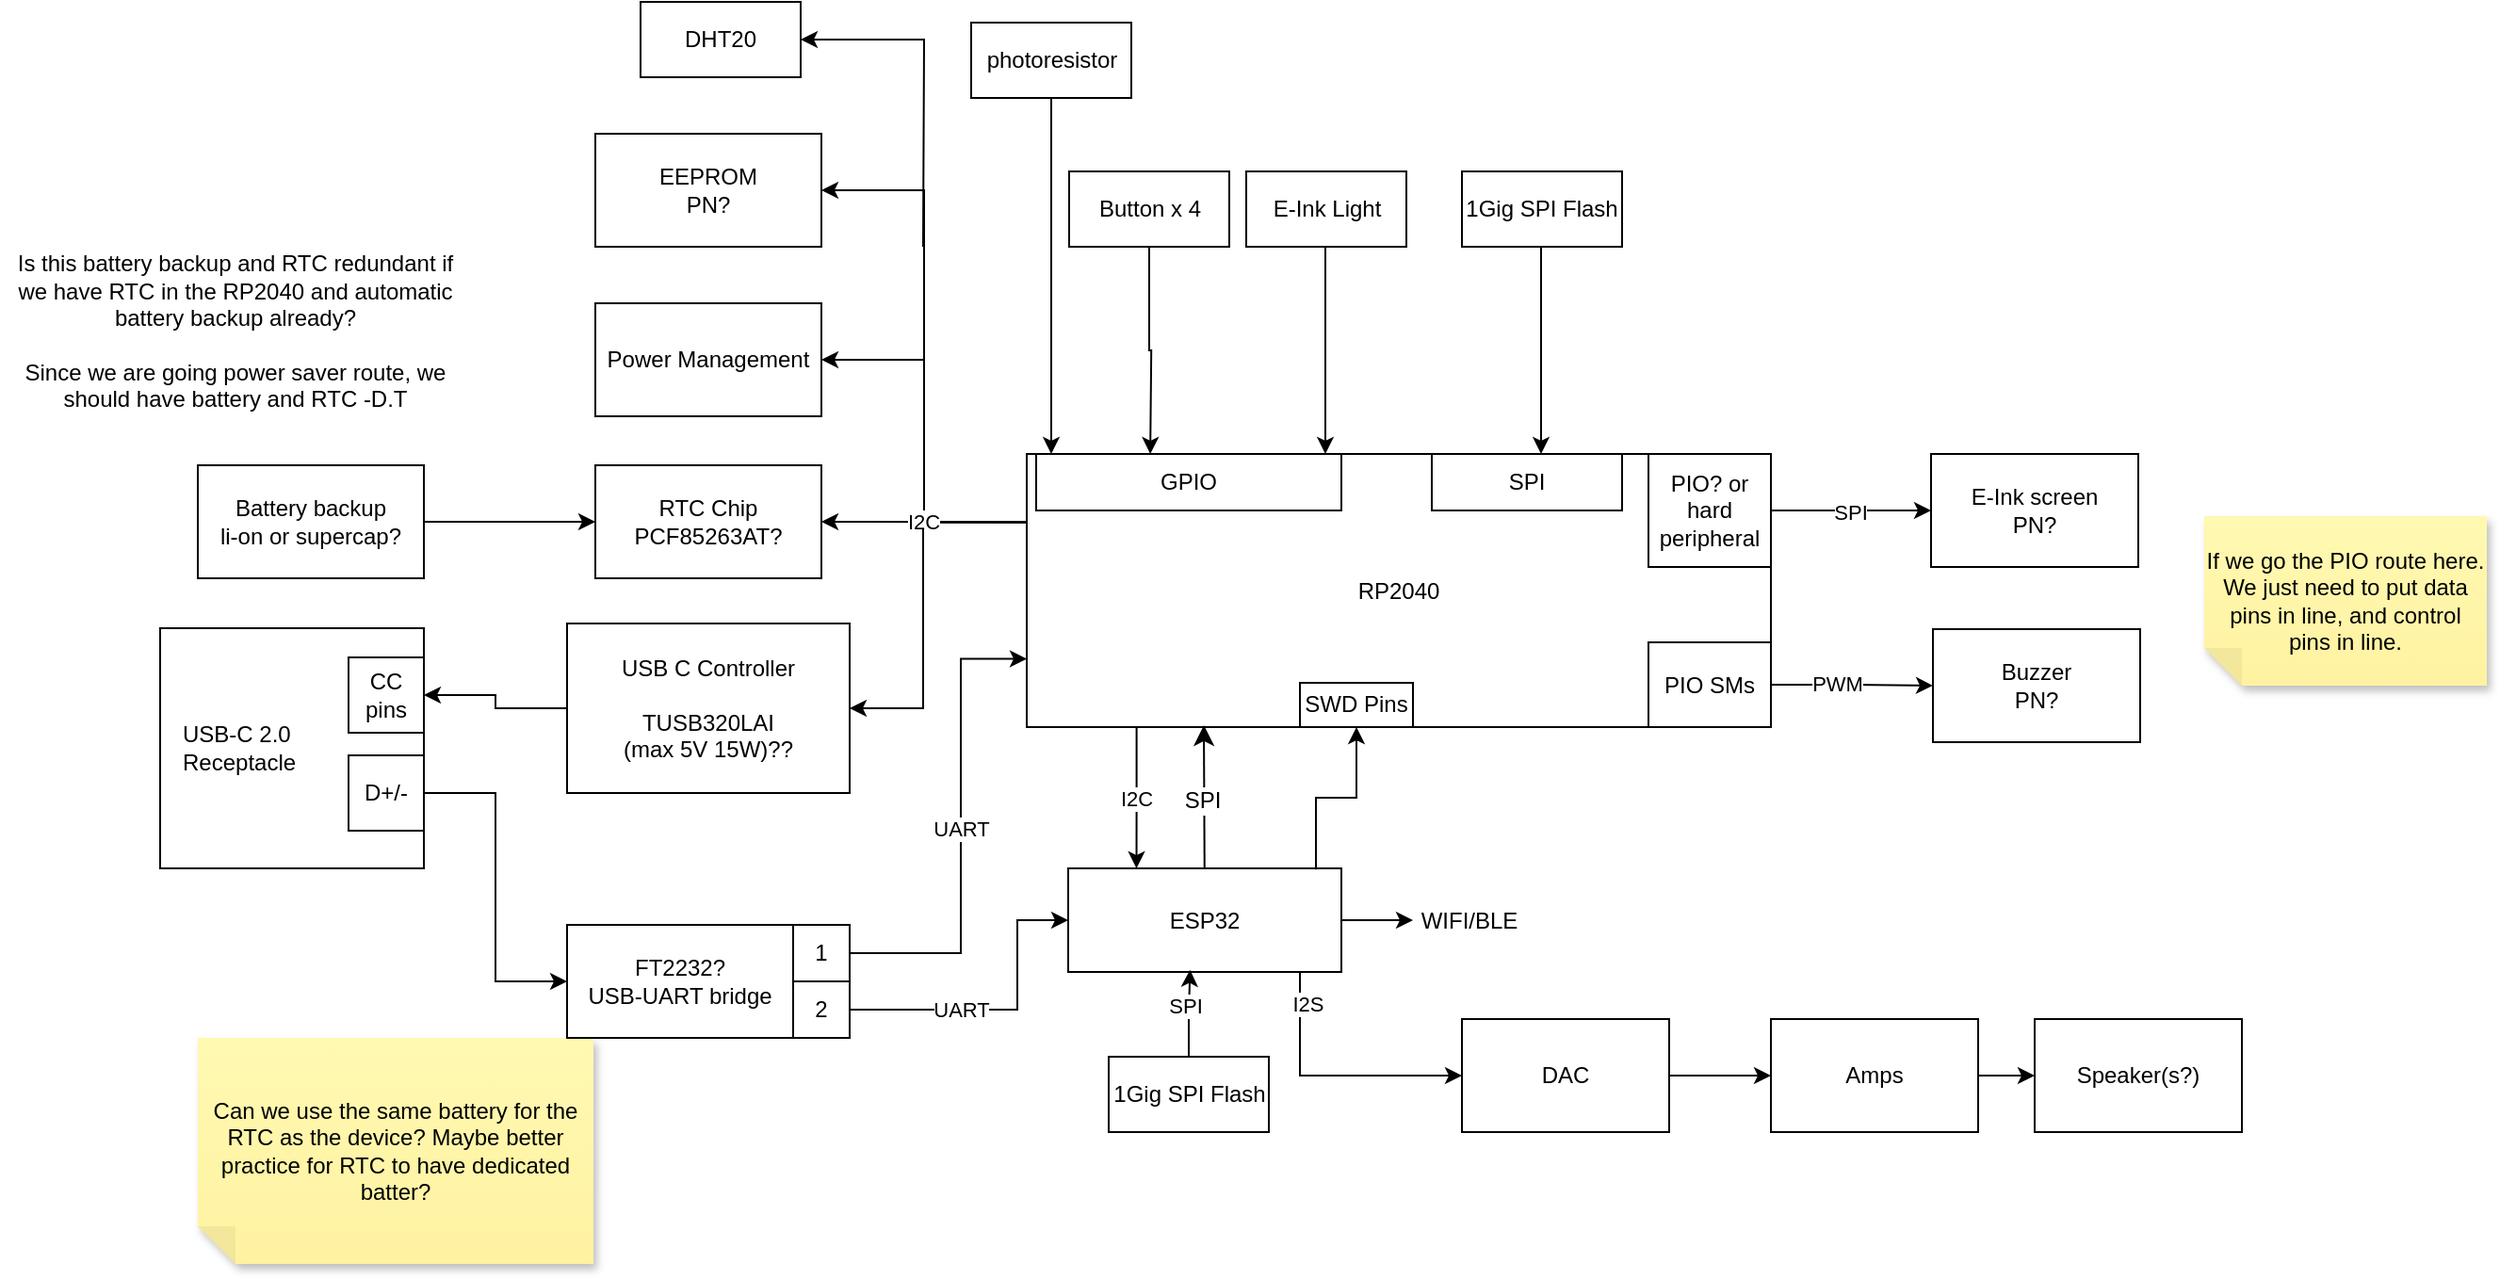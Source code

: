 <mxfile version="24.2.0" type="device" pages="2">
  <diagram id="R2lEEEUBdFMjLlhIrx00" name="Data Path">
    <mxGraphModel dx="1400" dy="881" grid="1" gridSize="10" guides="1" tooltips="1" connect="1" arrows="1" fold="1" page="1" pageScale="1" pageWidth="1700" pageHeight="1100" math="0" shadow="0" extFonts="Permanent Marker^https://fonts.googleapis.com/css?family=Permanent+Marker">
      <root>
        <mxCell id="0" />
        <mxCell id="1" parent="0" />
        <mxCell id="wMOnWl37XSj11jP713QI-11" value="&amp;nbsp; &amp;nbsp;USB-C 2.0 &lt;br&gt;&amp;nbsp; &amp;nbsp;Receptacle" style="rounded=0;whiteSpace=wrap;html=1;align=left;" parent="1" vertex="1">
          <mxGeometry x="435" y="592.5" width="140" height="127.5" as="geometry" />
        </mxCell>
        <mxCell id="wMOnWl37XSj11jP713QI-14" style="edgeStyle=orthogonalEdgeStyle;rounded=0;orthogonalLoop=1;jettySize=auto;html=1;entryX=0;entryY=0.5;entryDx=0;entryDy=0;" parent="1" source="wMOnWl37XSj11jP713QI-13" target="wMOnWl37XSj11jP713QI-9" edge="1">
          <mxGeometry relative="1" as="geometry" />
        </mxCell>
        <mxCell id="wMOnWl37XSj11jP713QI-13" value="D+/-" style="whiteSpace=wrap;html=1;aspect=fixed;" parent="1" vertex="1">
          <mxGeometry x="535" y="660" width="40" height="40" as="geometry" />
        </mxCell>
        <mxCell id="465dUBvNF7ZcCZ9cSyCv-4" style="edgeStyle=orthogonalEdgeStyle;rounded=0;orthogonalLoop=1;jettySize=auto;html=1;entryX=1;entryY=0.5;entryDx=0;entryDy=0;exitX=0;exitY=0.25;exitDx=0;exitDy=0;" parent="1" source="wMOnWl37XSj11jP713QI-15" target="KRrXA6NS5M0XdtmwibU5-9" edge="1">
          <mxGeometry relative="1" as="geometry" />
        </mxCell>
        <mxCell id="tx2Wy5a_AxNPYO6ndvp1-3" style="edgeStyle=orthogonalEdgeStyle;rounded=0;orthogonalLoop=1;jettySize=auto;html=1;entryX=1;entryY=0.5;entryDx=0;entryDy=0;exitX=0;exitY=0.25;exitDx=0;exitDy=0;" parent="1" source="wMOnWl37XSj11jP713QI-15" target="tx2Wy5a_AxNPYO6ndvp1-1" edge="1">
          <mxGeometry relative="1" as="geometry" />
        </mxCell>
        <mxCell id="wMOnWl37XSj11jP713QI-15" value="&lt;div style=&quot;text-align: justify;&quot;&gt;&lt;span style=&quot;background-color: initial;&quot;&gt;RP2040&lt;/span&gt;&lt;/div&gt;" style="rounded=0;whiteSpace=wrap;html=1;" parent="1" vertex="1">
          <mxGeometry x="895" y="500" width="395" height="145" as="geometry" />
        </mxCell>
        <mxCell id="465dUBvNF7ZcCZ9cSyCv-5" value="I2C" style="edgeStyle=orthogonalEdgeStyle;rounded=0;orthogonalLoop=1;jettySize=auto;html=1;exitX=0.25;exitY=0;exitDx=0;exitDy=0;startArrow=classic;startFill=1;endArrow=none;endFill=0;" parent="1" source="wMOnWl37XSj11jP713QI-16" target="wMOnWl37XSj11jP713QI-15" edge="1">
          <mxGeometry relative="1" as="geometry">
            <mxPoint x="953" y="650" as="targetPoint" />
            <Array as="points">
              <mxPoint x="953" y="683" />
              <mxPoint x="953" y="683" />
            </Array>
          </mxGeometry>
        </mxCell>
        <mxCell id="465dUBvNF7ZcCZ9cSyCv-6" style="edgeStyle=orthogonalEdgeStyle;rounded=0;orthogonalLoop=1;jettySize=auto;html=1;entryX=0;entryY=0.5;entryDx=0;entryDy=0;" parent="1" source="wMOnWl37XSj11jP713QI-16" target="wMOnWl37XSj11jP713QI-45" edge="1">
          <mxGeometry relative="1" as="geometry" />
        </mxCell>
        <mxCell id="Mgk4ZfDn3fHnxXhY1xWa-14" style="edgeStyle=orthogonalEdgeStyle;rounded=0;orthogonalLoop=1;jettySize=auto;html=1;entryX=0;entryY=0.5;entryDx=0;entryDy=0;" parent="1" source="wMOnWl37XSj11jP713QI-16" target="Mgk4ZfDn3fHnxXhY1xWa-11" edge="1">
          <mxGeometry relative="1" as="geometry">
            <Array as="points">
              <mxPoint x="1040" y="830" />
            </Array>
          </mxGeometry>
        </mxCell>
        <mxCell id="Mgk4ZfDn3fHnxXhY1xWa-17" value="I2S" style="edgeLabel;html=1;align=center;verticalAlign=middle;resizable=0;points=[];" parent="Mgk4ZfDn3fHnxXhY1xWa-14" vertex="1" connectable="0">
          <mxGeometry x="-0.759" y="4" relative="1" as="geometry">
            <mxPoint as="offset" />
          </mxGeometry>
        </mxCell>
        <mxCell id="hy8TyZTofIc9Oe6xVwa7-2" style="edgeStyle=none;curved=1;rounded=0;orthogonalLoop=1;jettySize=auto;html=1;entryX=0.238;entryY=0.993;entryDx=0;entryDy=0;fontSize=12;startSize=8;endSize=8;entryPerimeter=0;" parent="1" source="wMOnWl37XSj11jP713QI-16" target="wMOnWl37XSj11jP713QI-15" edge="1">
          <mxGeometry relative="1" as="geometry" />
        </mxCell>
        <mxCell id="hy8TyZTofIc9Oe6xVwa7-3" value="SPI" style="edgeLabel;html=1;align=center;verticalAlign=middle;resizable=0;points=[];fontSize=12;" parent="hy8TyZTofIc9Oe6xVwa7-2" vertex="1" connectable="0">
          <mxGeometry x="-0.104" y="1" relative="1" as="geometry">
            <mxPoint y="-2" as="offset" />
          </mxGeometry>
        </mxCell>
        <mxCell id="wMOnWl37XSj11jP713QI-16" value="&lt;div style=&quot;&quot;&gt;&lt;span style=&quot;background-color: initial;&quot;&gt;ESP32&lt;/span&gt;&lt;/div&gt;" style="rounded=0;whiteSpace=wrap;html=1;align=center;" parent="1" vertex="1">
          <mxGeometry x="917" y="720" width="145" height="55" as="geometry" />
        </mxCell>
        <mxCell id="wMOnWl37XSj11jP713QI-19" value="UART" style="edgeStyle=orthogonalEdgeStyle;rounded=0;orthogonalLoop=1;jettySize=auto;html=1;entryX=0;entryY=0.75;entryDx=0;entryDy=0;" parent="1" source="wMOnWl37XSj11jP713QI-17" target="wMOnWl37XSj11jP713QI-15" edge="1">
          <mxGeometry relative="1" as="geometry">
            <Array as="points">
              <mxPoint x="860" y="765" />
              <mxPoint x="860" y="609" />
            </Array>
          </mxGeometry>
        </mxCell>
        <mxCell id="wMOnWl37XSj11jP713QI-20" value="UART" style="edgeStyle=orthogonalEdgeStyle;rounded=0;orthogonalLoop=1;jettySize=auto;html=1;entryX=0;entryY=0.5;entryDx=0;entryDy=0;" parent="1" source="wMOnWl37XSj11jP713QI-18" target="wMOnWl37XSj11jP713QI-16" edge="1">
          <mxGeometry x="-0.278" relative="1" as="geometry">
            <mxPoint x="745" y="716.014" as="sourcePoint" />
            <mxPoint x="895" y="715" as="targetPoint" />
            <Array as="points">
              <mxPoint x="890" y="795" />
              <mxPoint x="890" y="748" />
            </Array>
            <mxPoint as="offset" />
          </mxGeometry>
        </mxCell>
        <mxCell id="wMOnWl37XSj11jP713QI-23" value="RTC Chip&lt;br&gt;PCF85263AT?" style="rounded=0;whiteSpace=wrap;html=1;" parent="1" vertex="1">
          <mxGeometry x="666" y="506" width="120" height="60" as="geometry" />
        </mxCell>
        <mxCell id="wMOnWl37XSj11jP713QI-25" style="edgeStyle=orthogonalEdgeStyle;rounded=0;orthogonalLoop=1;jettySize=auto;html=1;" parent="1" source="wMOnWl37XSj11jP713QI-24" target="wMOnWl37XSj11jP713QI-23" edge="1">
          <mxGeometry relative="1" as="geometry" />
        </mxCell>
        <mxCell id="wMOnWl37XSj11jP713QI-24" value="Battery backup&lt;br&gt;li-on or supercap?" style="rounded=0;whiteSpace=wrap;html=1;" parent="1" vertex="1">
          <mxGeometry x="455" y="506" width="120" height="60" as="geometry" />
        </mxCell>
        <mxCell id="wMOnWl37XSj11jP713QI-29" value="I2C" style="edgeStyle=orthogonalEdgeStyle;rounded=0;orthogonalLoop=1;jettySize=auto;html=1;entryX=0;entryY=0.25;entryDx=0;entryDy=0;startArrow=classic;startFill=1;endArrow=none;endFill=0;" parent="1" source="wMOnWl37XSj11jP713QI-23" target="wMOnWl37XSj11jP713QI-15" edge="1">
          <mxGeometry relative="1" as="geometry">
            <Array as="points">
              <mxPoint x="810" y="536" />
              <mxPoint x="810" y="536" />
            </Array>
          </mxGeometry>
        </mxCell>
        <mxCell id="wMOnWl37XSj11jP713QI-41" value="E-Ink screen&lt;br&gt;PN?" style="rounded=0;whiteSpace=wrap;html=1;" parent="1" vertex="1">
          <mxGeometry x="1375" y="500" width="110" height="60" as="geometry" />
        </mxCell>
        <mxCell id="wMOnWl37XSj11jP713QI-45" value="WIFI/BLE" style="text;html=1;align=center;verticalAlign=middle;whiteSpace=wrap;rounded=0;" parent="1" vertex="1">
          <mxGeometry x="1100" y="732.5" width="60" height="30" as="geometry" />
        </mxCell>
        <mxCell id="KRrXA6NS5M0XdtmwibU5-3" style="edgeStyle=orthogonalEdgeStyle;rounded=0;orthogonalLoop=1;jettySize=auto;html=1;entryX=0;entryY=0.5;entryDx=0;entryDy=0;" parent="1" source="wMOnWl37XSj11jP713QI-48" target="KRrXA6NS5M0XdtmwibU5-2" edge="1">
          <mxGeometry relative="1" as="geometry" />
        </mxCell>
        <mxCell id="KRrXA6NS5M0XdtmwibU5-7" value="PWM" style="edgeLabel;html=1;align=center;verticalAlign=middle;resizable=0;points=[];" parent="KRrXA6NS5M0XdtmwibU5-3" vertex="1" connectable="0">
          <mxGeometry x="0.061" y="-1" relative="1" as="geometry">
            <mxPoint x="-11" y="-2" as="offset" />
          </mxGeometry>
        </mxCell>
        <mxCell id="wMOnWl37XSj11jP713QI-48" value="PIO SMs" style="rounded=0;whiteSpace=wrap;html=1;" parent="1" vertex="1">
          <mxGeometry x="1225" y="600" width="65" height="45" as="geometry" />
        </mxCell>
        <mxCell id="z3xZdLynoYUoiguRZ6o--5" style="edgeStyle=orthogonalEdgeStyle;rounded=0;orthogonalLoop=1;jettySize=auto;html=1;" parent="1" source="wMOnWl37XSj11jP713QI-49" target="wMOnWl37XSj11jP713QI-41" edge="1">
          <mxGeometry relative="1" as="geometry" />
        </mxCell>
        <mxCell id="z3xZdLynoYUoiguRZ6o--6" value="SPI" style="edgeLabel;html=1;align=center;verticalAlign=middle;resizable=0;points=[];" parent="z3xZdLynoYUoiguRZ6o--5" vertex="1" connectable="0">
          <mxGeometry x="-0.023" y="-1" relative="1" as="geometry">
            <mxPoint as="offset" />
          </mxGeometry>
        </mxCell>
        <mxCell id="wMOnWl37XSj11jP713QI-49" value="PIO? or hard peripheral" style="rounded=0;whiteSpace=wrap;html=1;" parent="1" vertex="1">
          <mxGeometry x="1225" y="500" width="65" height="60" as="geometry" />
        </mxCell>
        <mxCell id="KRrXA6NS5M0XdtmwibU5-2" value="Buzzer&lt;br&gt;PN?" style="rounded=0;whiteSpace=wrap;html=1;" parent="1" vertex="1">
          <mxGeometry x="1376" y="593" width="110" height="60" as="geometry" />
        </mxCell>
        <mxCell id="KRrXA6NS5M0XdtmwibU5-9" value="&lt;span style=&quot;font-weight: normal;&quot;&gt;EEPROM&lt;br&gt;PN?&lt;/span&gt;" style="rounded=0;whiteSpace=wrap;html=1;fontStyle=1" parent="1" vertex="1">
          <mxGeometry x="666" y="330" width="120" height="60" as="geometry" />
        </mxCell>
        <mxCell id="KRrXA6NS5M0XdtmwibU5-12" style="edgeStyle=orthogonalEdgeStyle;rounded=0;orthogonalLoop=1;jettySize=auto;html=1;entryX=0.231;entryY=0;entryDx=0;entryDy=0;entryPerimeter=0;" parent="1" source="KRrXA6NS5M0XdtmwibU5-11" edge="1">
          <mxGeometry relative="1" as="geometry">
            <mxPoint x="960.56" y="500" as="targetPoint" />
          </mxGeometry>
        </mxCell>
        <mxCell id="KRrXA6NS5M0XdtmwibU5-11" value="Button x 4" style="rounded=0;whiteSpace=wrap;html=1;" parent="1" vertex="1">
          <mxGeometry x="917.5" y="350" width="85" height="40" as="geometry" />
        </mxCell>
        <mxCell id="bKKHbc3bsOOG26eRoQBU-4" value="Is this battery backup and RTC redundant if we have RTC in the RP2040 and automatic battery backup already?&lt;br&gt;&lt;br&gt;Since we are going power saver route, we should have battery and RTC -D.T" style="text;html=1;align=center;verticalAlign=middle;whiteSpace=wrap;rounded=0;" parent="1" vertex="1">
          <mxGeometry x="350" y="380" width="250" height="110" as="geometry" />
        </mxCell>
        <mxCell id="465dUBvNF7ZcCZ9cSyCv-1" value="SWD Pins" style="rounded=0;whiteSpace=wrap;html=1;" parent="1" vertex="1">
          <mxGeometry x="1040" y="621.5" width="60" height="23.5" as="geometry" />
        </mxCell>
        <mxCell id="465dUBvNF7ZcCZ9cSyCv-2" style="edgeStyle=orthogonalEdgeStyle;rounded=0;orthogonalLoop=1;jettySize=auto;html=1;exitX=0.907;exitY=0.012;exitDx=0;exitDy=0;entryX=0.5;entryY=1;entryDx=0;entryDy=0;exitPerimeter=0;" parent="1" source="wMOnWl37XSj11jP713QI-16" target="465dUBvNF7ZcCZ9cSyCv-1" edge="1">
          <mxGeometry relative="1" as="geometry">
            <mxPoint x="1013" y="643" as="targetPoint" />
          </mxGeometry>
        </mxCell>
        <mxCell id="tx2Wy5a_AxNPYO6ndvp1-1" value="&lt;span style=&quot;font-weight: 400;&quot;&gt;Power Management&lt;/span&gt;" style="rounded=0;whiteSpace=wrap;html=1;fontStyle=1" parent="1" vertex="1">
          <mxGeometry x="666" y="420" width="120" height="60" as="geometry" />
        </mxCell>
        <mxCell id="z3xZdLynoYUoiguRZ6o--1" value="GPIO" style="rounded=0;whiteSpace=wrap;html=1;" parent="1" vertex="1">
          <mxGeometry x="900" y="500" width="162" height="30" as="geometry" />
        </mxCell>
        <mxCell id="z3xZdLynoYUoiguRZ6o--2" style="edgeStyle=orthogonalEdgeStyle;rounded=0;orthogonalLoop=1;jettySize=auto;html=1;entryX=0.231;entryY=0;entryDx=0;entryDy=0;entryPerimeter=0;" parent="1" source="z3xZdLynoYUoiguRZ6o--3" edge="1">
          <mxGeometry relative="1" as="geometry">
            <mxPoint x="1053.5" y="500" as="targetPoint" />
          </mxGeometry>
        </mxCell>
        <mxCell id="z3xZdLynoYUoiguRZ6o--3" value="E-Ink Light" style="rounded=0;whiteSpace=wrap;html=1;" parent="1" vertex="1">
          <mxGeometry x="1011.5" y="350" width="85" height="40" as="geometry" />
        </mxCell>
        <mxCell id="z3xZdLynoYUoiguRZ6o--11" value="If we go the PIO route here. We just need to put data pins in line, and control pins in line." style="shape=note;whiteSpace=wrap;html=1;backgroundOutline=1;fontColor=#000000;darkOpacity=0.05;fillColor=#FFF9B2;strokeColor=none;fillStyle=solid;direction=west;gradientDirection=north;gradientColor=#FFF2A1;shadow=1;size=20;pointerEvents=1;" parent="1" vertex="1">
          <mxGeometry x="1520" y="533" width="150" height="90" as="geometry" />
        </mxCell>
        <mxCell id="iLwx1BD44I-eFol4IrJl-1" value="Can we use the same battery for the RTC as the device? Maybe better practice for RTC to have dedicated batter?" style="shape=note;whiteSpace=wrap;html=1;backgroundOutline=1;fontColor=#000000;darkOpacity=0.05;fillColor=#FFF9B2;strokeColor=none;fillStyle=solid;direction=west;gradientDirection=north;gradientColor=#FFF2A1;shadow=1;size=20;pointerEvents=1;" parent="1" vertex="1">
          <mxGeometry x="455" y="810" width="210" height="120" as="geometry" />
        </mxCell>
        <mxCell id="oS5-IrqaI-rB1DFyzgWJ-1" value="CC pins" style="whiteSpace=wrap;html=1;aspect=fixed;" parent="1" vertex="1">
          <mxGeometry x="535" y="608" width="40" height="40" as="geometry" />
        </mxCell>
        <mxCell id="l4RX27jLCcqha-cLyxC2-5" style="edgeStyle=orthogonalEdgeStyle;rounded=0;orthogonalLoop=1;jettySize=auto;html=1;entryX=1;entryY=0.5;entryDx=0;entryDy=0;" parent="1" source="l4RX27jLCcqha-cLyxC2-1" target="oS5-IrqaI-rB1DFyzgWJ-1" edge="1">
          <mxGeometry relative="1" as="geometry" />
        </mxCell>
        <mxCell id="l4RX27jLCcqha-cLyxC2-1" value="USB C Controller&lt;br&gt;&lt;br&gt;TUSB320LAI &lt;br&gt;(max 5V 15W)??" style="rounded=0;whiteSpace=wrap;html=1;" parent="1" vertex="1">
          <mxGeometry x="651" y="590" width="150" height="90" as="geometry" />
        </mxCell>
        <mxCell id="l4RX27jLCcqha-cLyxC2-2" value="" style="group" parent="1" vertex="1" connectable="0">
          <mxGeometry x="651" y="750" width="150" height="60" as="geometry" />
        </mxCell>
        <mxCell id="wMOnWl37XSj11jP713QI-9" value="FT2232?&lt;br&gt;USB-UART bridge" style="rounded=0;whiteSpace=wrap;html=1;" parent="l4RX27jLCcqha-cLyxC2-2" vertex="1">
          <mxGeometry width="120" height="60" as="geometry" />
        </mxCell>
        <mxCell id="wMOnWl37XSj11jP713QI-17" value="1" style="whiteSpace=wrap;html=1;aspect=fixed;" parent="l4RX27jLCcqha-cLyxC2-2" vertex="1">
          <mxGeometry x="120" width="30" height="30" as="geometry" />
        </mxCell>
        <mxCell id="wMOnWl37XSj11jP713QI-18" value="2" style="whiteSpace=wrap;html=1;aspect=fixed;" parent="l4RX27jLCcqha-cLyxC2-2" vertex="1">
          <mxGeometry x="120" y="30" width="30" height="30" as="geometry" />
        </mxCell>
        <mxCell id="l4RX27jLCcqha-cLyxC2-4" value="" style="endArrow=classic;html=1;rounded=0;entryX=1;entryY=0.5;entryDx=0;entryDy=0;" parent="1" target="l4RX27jLCcqha-cLyxC2-1" edge="1">
          <mxGeometry width="50" height="50" relative="1" as="geometry">
            <mxPoint x="840" y="540" as="sourcePoint" />
            <mxPoint x="860" y="580" as="targetPoint" />
            <Array as="points">
              <mxPoint x="840" y="635" />
            </Array>
          </mxGeometry>
        </mxCell>
        <mxCell id="Mgk4ZfDn3fHnxXhY1xWa-2" style="edgeStyle=orthogonalEdgeStyle;rounded=0;orthogonalLoop=1;jettySize=auto;html=1;startArrow=classic;startFill=1;endArrow=none;endFill=0;" parent="1" source="Mgk4ZfDn3fHnxXhY1xWa-1" edge="1">
          <mxGeometry relative="1" as="geometry">
            <mxPoint x="840" y="390" as="targetPoint" />
          </mxGeometry>
        </mxCell>
        <mxCell id="Mgk4ZfDn3fHnxXhY1xWa-1" value="DHT20" style="rounded=0;whiteSpace=wrap;html=1;" parent="1" vertex="1">
          <mxGeometry x="690" y="260" width="85" height="40" as="geometry" />
        </mxCell>
        <mxCell id="Mgk4ZfDn3fHnxXhY1xWa-3" style="edgeStyle=orthogonalEdgeStyle;rounded=0;orthogonalLoop=1;jettySize=auto;html=1;entryX=0.63;entryY=-0.033;entryDx=0;entryDy=0;entryPerimeter=0;" parent="1" source="Mgk4ZfDn3fHnxXhY1xWa-4" edge="1">
          <mxGeometry relative="1" as="geometry">
            <mxPoint x="908" y="500" as="targetPoint" />
          </mxGeometry>
        </mxCell>
        <mxCell id="Mgk4ZfDn3fHnxXhY1xWa-4" value="photoresistor" style="rounded=0;whiteSpace=wrap;html=1;" parent="1" vertex="1">
          <mxGeometry x="865.5" y="271" width="85" height="40" as="geometry" />
        </mxCell>
        <mxCell id="Mgk4ZfDn3fHnxXhY1xWa-5" value="SPI" style="rounded=0;whiteSpace=wrap;html=1;" parent="1" vertex="1">
          <mxGeometry x="1110" y="500" width="101" height="30" as="geometry" />
        </mxCell>
        <mxCell id="Mgk4ZfDn3fHnxXhY1xWa-6" style="edgeStyle=orthogonalEdgeStyle;rounded=0;orthogonalLoop=1;jettySize=auto;html=1;entryX=0.231;entryY=0;entryDx=0;entryDy=0;entryPerimeter=0;" parent="1" source="Mgk4ZfDn3fHnxXhY1xWa-7" edge="1">
          <mxGeometry relative="1" as="geometry">
            <mxPoint x="1168" y="500" as="targetPoint" />
          </mxGeometry>
        </mxCell>
        <mxCell id="Mgk4ZfDn3fHnxXhY1xWa-7" value="1Gig SPI Flash" style="rounded=0;whiteSpace=wrap;html=1;" parent="1" vertex="1">
          <mxGeometry x="1126" y="350" width="85" height="40" as="geometry" />
        </mxCell>
        <mxCell id="Mgk4ZfDn3fHnxXhY1xWa-8" value="1Gig SPI Flash" style="rounded=0;whiteSpace=wrap;html=1;" parent="1" vertex="1">
          <mxGeometry x="938.5" y="820" width="85" height="40" as="geometry" />
        </mxCell>
        <mxCell id="Mgk4ZfDn3fHnxXhY1xWa-9" style="edgeStyle=orthogonalEdgeStyle;rounded=0;orthogonalLoop=1;jettySize=auto;html=1;entryX=0.446;entryY=0.979;entryDx=0;entryDy=0;entryPerimeter=0;" parent="1" source="Mgk4ZfDn3fHnxXhY1xWa-8" target="wMOnWl37XSj11jP713QI-16" edge="1">
          <mxGeometry relative="1" as="geometry" />
        </mxCell>
        <mxCell id="Mgk4ZfDn3fHnxXhY1xWa-10" value="SPI" style="edgeLabel;html=1;align=center;verticalAlign=middle;resizable=0;points=[];" parent="Mgk4ZfDn3fHnxXhY1xWa-9" vertex="1" connectable="0">
          <mxGeometry x="0.182" y="3" relative="1" as="geometry">
            <mxPoint as="offset" />
          </mxGeometry>
        </mxCell>
        <mxCell id="Mgk4ZfDn3fHnxXhY1xWa-15" style="edgeStyle=orthogonalEdgeStyle;rounded=0;orthogonalLoop=1;jettySize=auto;html=1;entryX=0;entryY=0.5;entryDx=0;entryDy=0;" parent="1" source="Mgk4ZfDn3fHnxXhY1xWa-11" target="Mgk4ZfDn3fHnxXhY1xWa-12" edge="1">
          <mxGeometry relative="1" as="geometry" />
        </mxCell>
        <mxCell id="Mgk4ZfDn3fHnxXhY1xWa-11" value="DAC" style="rounded=0;whiteSpace=wrap;html=1;" parent="1" vertex="1">
          <mxGeometry x="1126" y="800" width="110" height="60" as="geometry" />
        </mxCell>
        <mxCell id="Mgk4ZfDn3fHnxXhY1xWa-16" style="edgeStyle=orthogonalEdgeStyle;rounded=0;orthogonalLoop=1;jettySize=auto;html=1;entryX=0;entryY=0.5;entryDx=0;entryDy=0;" parent="1" source="Mgk4ZfDn3fHnxXhY1xWa-12" target="Mgk4ZfDn3fHnxXhY1xWa-13" edge="1">
          <mxGeometry relative="1" as="geometry" />
        </mxCell>
        <mxCell id="Mgk4ZfDn3fHnxXhY1xWa-12" value="Amps" style="rounded=0;whiteSpace=wrap;html=1;" parent="1" vertex="1">
          <mxGeometry x="1290" y="800" width="110" height="60" as="geometry" />
        </mxCell>
        <mxCell id="Mgk4ZfDn3fHnxXhY1xWa-13" value="Speaker(s?)" style="rounded=0;whiteSpace=wrap;html=1;" parent="1" vertex="1">
          <mxGeometry x="1430" y="800" width="110" height="60" as="geometry" />
        </mxCell>
      </root>
    </mxGraphModel>
  </diagram>
  <diagram id="SJFi7MKumW1ktK8oSeol" name="Power path">
    <mxGraphModel dx="1400" dy="881" grid="1" gridSize="10" guides="1" tooltips="1" connect="1" arrows="1" fold="1" page="1" pageScale="1" pageWidth="1700" pageHeight="1100" math="0" shadow="0">
      <root>
        <mxCell id="0" />
        <mxCell id="1" parent="0" />
        <mxCell id="m2KU7UxuGeEaF3Yhpwbi-6" value="RP2040 GPIO" style="edgeStyle=orthogonalEdgeStyle;rounded=0;orthogonalLoop=1;jettySize=auto;html=1;endArrow=none;endFill=0;" parent="1" source="m2KU7UxuGeEaF3Yhpwbi-2" edge="1">
          <mxGeometry relative="1" as="geometry">
            <mxPoint x="1160" y="730" as="targetPoint" />
          </mxGeometry>
        </mxCell>
        <mxCell id="m2KU7UxuGeEaF3Yhpwbi-2" value="FET" style="rounded=0;whiteSpace=wrap;html=1;" parent="1" vertex="1">
          <mxGeometry x="1100" y="570" width="120" height="60" as="geometry" />
        </mxCell>
        <mxCell id="m2KU7UxuGeEaF3Yhpwbi-3" value="3V3_SYS" style="text;html=1;align=center;verticalAlign=middle;whiteSpace=wrap;rounded=0;" parent="1" vertex="1">
          <mxGeometry x="1230" y="569" width="60" height="30" as="geometry" />
        </mxCell>
        <mxCell id="m2KU7UxuGeEaF3Yhpwbi-4" style="edgeStyle=orthogonalEdgeStyle;rounded=0;orthogonalLoop=1;jettySize=auto;html=1;strokeWidth=4;" parent="1" edge="1">
          <mxGeometry relative="1" as="geometry">
            <mxPoint x="1320" y="599" as="targetPoint" />
            <mxPoint x="1220" y="599" as="sourcePoint" />
          </mxGeometry>
        </mxCell>
        <mxCell id="m2KU7UxuGeEaF3Yhpwbi-5" value="e-ink display light" style="rounded=0;whiteSpace=wrap;html=1;" parent="1" vertex="1">
          <mxGeometry x="1320" y="569" width="120" height="60" as="geometry" />
        </mxCell>
        <mxCell id="iQKmC827vp9OKKHtGp0N-1" value="Switch to turn off completely?&lt;br&gt;&lt;br&gt;-DS3-9 we could use a fet as drawn, or efuse such as&amp;nbsp;TPS1641" style="shape=note;whiteSpace=wrap;html=1;backgroundOutline=1;fontColor=#000000;darkOpacity=0.05;fillColor=#FFF9B2;strokeColor=none;fillStyle=solid;direction=west;gradientDirection=north;gradientColor=#FFF2A1;shadow=1;size=20;pointerEvents=1;" parent="1" vertex="1">
          <mxGeometry x="1080" y="429" width="210" height="100" as="geometry" />
        </mxCell>
        <mxCell id="rpv0lTNpwyjbtqdsIo0O-9" value="Rechargeable battery" style="rounded=0;whiteSpace=wrap;html=1;align=center;" parent="1" vertex="1">
          <mxGeometry x="860" y="419" width="100" height="50" as="geometry" />
        </mxCell>
        <mxCell id="rpv0lTNpwyjbtqdsIo0O-10" value="5V0_USB" style="text;html=1;align=center;verticalAlign=middle;whiteSpace=wrap;rounded=0;" parent="1" vertex="1">
          <mxGeometry x="430" y="499" width="60" height="30" as="geometry" />
        </mxCell>
        <mxCell id="B2Z4U4Auu6Q-buPCFHNi-4" style="edgeStyle=orthogonalEdgeStyle;rounded=0;orthogonalLoop=1;jettySize=auto;html=1;entryX=1;entryY=0.5;entryDx=0;entryDy=0;" parent="1" source="rpv0lTNpwyjbtqdsIo0O-11" target="B2Z4U4Auu6Q-buPCFHNi-3" edge="1">
          <mxGeometry relative="1" as="geometry" />
        </mxCell>
        <mxCell id="rpv0lTNpwyjbtqdsIo0O-11" value="USB C Controller&lt;br&gt;&lt;br&gt;TPS25750 &lt;br&gt;(max 20V 100W)&lt;br&gt;&amp;nbsp;or&amp;nbsp;&lt;br&gt;TUSB320LAI &lt;br&gt;(max 5V 15W)&lt;br&gt;&lt;br&gt;?&amp;nbsp;" style="rounded=0;whiteSpace=wrap;html=1;" parent="1" vertex="1">
          <mxGeometry x="570" y="599" width="150" height="150" as="geometry" />
        </mxCell>
        <mxCell id="rpv0lTNpwyjbtqdsIo0O-12" value="" style="group" parent="1" vertex="1" connectable="0">
          <mxGeometry x="240" y="509" width="140" height="160" as="geometry" />
        </mxCell>
        <mxCell id="rpv0lTNpwyjbtqdsIo0O-13" value="&amp;nbsp; &amp;nbsp;USB-C 2.0 &lt;br&gt;&amp;nbsp; &amp;nbsp;Receptacle" style="rounded=0;whiteSpace=wrap;html=1;align=left;" parent="rpv0lTNpwyjbtqdsIo0O-12" vertex="1">
          <mxGeometry width="140" height="160" as="geometry" />
        </mxCell>
        <mxCell id="rpv0lTNpwyjbtqdsIo0O-14" value="VBUS" style="whiteSpace=wrap;html=1;aspect=fixed;" parent="rpv0lTNpwyjbtqdsIo0O-12" vertex="1">
          <mxGeometry x="100" y="10" width="40" height="40" as="geometry" />
        </mxCell>
        <mxCell id="B2Z4U4Auu6Q-buPCFHNi-3" value="CC pins" style="whiteSpace=wrap;html=1;aspect=fixed;" parent="rpv0lTNpwyjbtqdsIo0O-12" vertex="1">
          <mxGeometry x="100" y="91" width="40" height="40" as="geometry" />
        </mxCell>
        <mxCell id="rpv0lTNpwyjbtqdsIo0O-17" style="edgeStyle=orthogonalEdgeStyle;rounded=0;orthogonalLoop=1;jettySize=auto;html=1;entryX=0.5;entryY=1;entryDx=0;entryDy=0;fillColor=#a20025;strokeColor=default;strokeWidth=4;endArrow=none;endFill=0;" parent="1" target="rpv0lTNpwyjbtqdsIo0O-9" edge="1">
          <mxGeometry relative="1" as="geometry">
            <mxPoint x="910" y="529" as="sourcePoint" />
          </mxGeometry>
        </mxCell>
        <mxCell id="rpv0lTNpwyjbtqdsIo0O-18" style="edgeStyle=orthogonalEdgeStyle;rounded=0;orthogonalLoop=1;jettySize=auto;html=1;strokeWidth=4;fillColor=#fa6800;strokeColor=#C73500;" parent="1" edge="1">
          <mxGeometry relative="1" as="geometry">
            <mxPoint x="1100" y="593.5" as="targetPoint" />
            <mxPoint x="1000" y="593.5" as="sourcePoint" />
          </mxGeometry>
        </mxCell>
        <mxCell id="rpv0lTNpwyjbtqdsIo0O-19" value="3V3" style="text;html=1;align=center;verticalAlign=middle;whiteSpace=wrap;rounded=0;" parent="1" vertex="1">
          <mxGeometry x="1010" y="559" width="60" height="30" as="geometry" />
        </mxCell>
        <mxCell id="rpv0lTNpwyjbtqdsIo0O-21" value="Flexible USB C Solution &lt;br&gt;(max 15W or 100W)" style="text;html=1;align=center;verticalAlign=middle;whiteSpace=wrap;rounded=0;fontSize=23;fontStyle=1" parent="1" vertex="1">
          <mxGeometry x="290" y="369" width="260" height="70" as="geometry" />
        </mxCell>
        <mxCell id="rpv0lTNpwyjbtqdsIo0O-23" value="Powerpath PMIC with battery changer or BAT charger with separate switcher&lt;br&gt;&lt;br&gt;LTC3553??&lt;div&gt;LTC3559??&lt;/div&gt;&lt;div&gt;BQ2407x+reg?&lt;br&gt;&lt;/div&gt;&lt;div&gt;MP2650+reg?MP2625B+reg?&lt;br&gt;&lt;/div&gt;&lt;div&gt;bq24070 +reg?&lt;br&gt;&lt;/div&gt;" style="rounded=0;whiteSpace=wrap;html=1;" parent="1" vertex="1">
          <mxGeometry x="820" y="529" width="180" height="150" as="geometry" />
        </mxCell>
        <mxCell id="B2Z4U4Auu6Q-buPCFHNi-1" style="edgeStyle=orthogonalEdgeStyle;rounded=0;orthogonalLoop=1;jettySize=auto;html=1;entryX=0.5;entryY=0;entryDx=0;entryDy=0;strokeWidth=4;fillColor=#1ba1e2;strokeColor=#006EAF;" parent="1" source="rpv0lTNpwyjbtqdsIo0O-14" target="rpv0lTNpwyjbtqdsIo0O-11" edge="1">
          <mxGeometry relative="1" as="geometry" />
        </mxCell>
        <mxCell id="B2Z4U4Auu6Q-buPCFHNi-2" style="edgeStyle=orthogonalEdgeStyle;rounded=0;orthogonalLoop=1;jettySize=auto;html=1;entryX=0;entryY=0.5;entryDx=0;entryDy=0;fillColor=#1ba1e2;strokeColor=#006EAF;strokeWidth=4;" parent="1" source="rpv0lTNpwyjbtqdsIo0O-14" target="rpv0lTNpwyjbtqdsIo0O-23" edge="1">
          <mxGeometry relative="1" as="geometry">
            <Array as="points">
              <mxPoint x="760" y="539" />
              <mxPoint x="760" y="604" />
            </Array>
          </mxGeometry>
        </mxCell>
        <mxCell id="1LWl4eUKaCGVvp_KK_CE-1" style="edgeStyle=orthogonalEdgeStyle;rounded=0;orthogonalLoop=1;jettySize=auto;html=1;strokeWidth=4;fillColor=#fa6800;strokeColor=#C73500;" parent="1" edge="1">
          <mxGeometry relative="1" as="geometry">
            <mxPoint x="1100" y="654.5" as="targetPoint" />
            <mxPoint x="1000" y="654.5" as="sourcePoint" />
          </mxGeometry>
        </mxCell>
        <mxCell id="1LWl4eUKaCGVvp_KK_CE-2" value="RP2040 VCORE" style="text;html=1;align=center;verticalAlign=middle;whiteSpace=wrap;rounded=0;" parent="1" vertex="1">
          <mxGeometry x="1010" y="620" width="60" height="30" as="geometry" />
        </mxCell>
        <mxCell id="5FBKAM7W0nfiTZbKcKpQ-1" value="DS3-10 - Provisionally proceeding with the TUSB320LAI, should give us plenty of power. I don&#39;t see much of a use case for heavy duty 20V chargers being used&amp;nbsp;&lt;span style=&quot;color: rgba(0, 0, 0, 0); font-family: monospace; font-size: 0px; text-align: start; text-wrap: nowrap;&quot;&gt;%3CmxGraphModel%3E%3Croot%3E%3CmxCell%20id%3D%220%22%2F%3E%3CmxCell%20id%3D%221%22%20parent%3D%220%22%2F%3E%3CmxCell%20id%3D%222%22%20value%3D%22Switch%20to%20turn%20off%20completely%3F%26lt%3Bbr%26gt%3B%26lt%3Bbr%26gt%3B-DS3-9%20we%20could%20use%20a%20fet%20as%20drawn%2C%20or%20efuse%20such%20as%26amp%3Bnbsp%3BTPS1641%22%20style%3D%22shape%3Dnote%3BwhiteSpace%3Dwrap%3Bhtml%3D1%3BbackgroundOutline%3D1%3BfontColor%3D%23000000%3BdarkOpacity%3D0.05%3BfillColor%3D%23FFF9B2%3BstrokeColor%3Dnone%3BfillStyle%3Dsolid%3Bdirection%3Dwest%3BgradientDirection%3Dnorth%3BgradientColor%3D%23FFF2A1%3Bshadow%3D1%3Bsize%3D20%3BpointerEvents%3D1%3B%22%20vertex%3D%221%22%20parent%3D%221%22%3E%3CmxGeometry%20x%3D%221170%22%20y%3D%22429%22%20width%3D%22210%22%20height%3D%22100%22%20as%3D%22geometry%22%2F%3E%3C%2FmxCell%3E%3C%2Froot%3E%3C%2FmxGraphModel%3ETUSB320LAI&amp;nbsp;&lt;/span&gt;" style="shape=note;whiteSpace=wrap;html=1;backgroundOutline=1;fontColor=#000000;darkOpacity=0.05;fillColor=#FFF9B2;strokeColor=none;fillStyle=solid;direction=west;gradientDirection=north;gradientColor=#FFF2A1;shadow=1;size=20;pointerEvents=1;" parent="1" vertex="1">
          <mxGeometry x="540" y="770" width="210" height="100" as="geometry" />
        </mxCell>
        <mxCell id="BfyFjGxNhzxE-Fxs2vfW-1" value="DS3-10 - Provisionally proceeding with the LTC3553, looks like a cool part&amp;nbsp;&lt;div&gt;&lt;br&gt;&lt;/div&gt;&lt;div&gt;exact PN for ordering depends on battery chemistry and voltage&lt;span style=&quot;color: rgba(0, 0, 0, 0); font-family: monospace; font-size: 0px; text-align: start; text-wrap: nowrap; background-color: initial;&quot;&gt;actex%3CmxGraphModel%3E%3Croot%3E%3CmxCell%20id%3D%220%22%2F%3E%3CmxCell%20id%3D%221%22%20parent%3D%220%22%2F%3E%3CmxCell%20id%3D%222%22%20value%3D%22Switch%20to%20turn%20off%20completely%3F%26lt%3Bbr%26gt%3B%26lt%3Bbr%26gt%3B-DS3-9%20we%20could%20use%20a%20fet%20as%20drawn%2C%20or%20efuse%20such%20as%26amp%3Bnbsp%3BTPS1641%22%20style%3D%22shape%3Dnote%3BwhiteSpace%3Dwrap%3Bhtml%3D1%3BbackgroundOutline%3D1%3BfontColor%3D%23000000%3BdarkOpacity%3D0.05%3BfillColor%3D%23FFF9B2%3BstrokeColor%3Dnone%3BfillStyle%3Dsolid%3Bdirection%3Dwest%3BgradientDirection%3Dnorth%3BgradientColor%3D%23FFF2A1%3Bshadow%3D1%3Bsize%3D20%3BpointerEvents%3D1%3B%22%20vertex%3D%221%22%20parent%3D%221%22%3E%3CmxGeometry%20x%3D%221170%22%20y%3D%22429%22%20width%3D%22210%22%20height%3D%22100%22%20as%3D%22geometry%22%2F%3E%3C%2FmxCell%3E%3C%2Froot%3E%3C%2FmxGraphModel%3ETUSB320LAI&amp;nbsp;&lt;/span&gt;&lt;/div&gt;" style="shape=note;whiteSpace=wrap;html=1;backgroundOutline=1;fontColor=#000000;darkOpacity=0.05;fillColor=#FFF9B2;strokeColor=none;fillStyle=solid;direction=west;gradientDirection=north;gradientColor=#FFF2A1;shadow=1;size=20;pointerEvents=1;" parent="1" vertex="1">
          <mxGeometry x="805" y="710" width="210" height="100" as="geometry" />
        </mxCell>
        <mxCell id="irhqpKGo-c0HOlRqMKZm-1" style="edgeStyle=orthogonalEdgeStyle;rounded=0;orthogonalLoop=1;jettySize=auto;html=1;strokeWidth=4;fillColor=#fa6800;strokeColor=#C73500;" parent="1" edge="1">
          <mxGeometry relative="1" as="geometry">
            <mxPoint x="570" y="734.5" as="targetPoint" />
            <mxPoint x="470" y="734.5" as="sourcePoint" />
          </mxGeometry>
        </mxCell>
        <mxCell id="irhqpKGo-c0HOlRqMKZm-2" value="3V3" style="text;html=1;align=center;verticalAlign=middle;whiteSpace=wrap;rounded=0;" parent="1" vertex="1">
          <mxGeometry x="480" y="700" width="60" height="30" as="geometry" />
        </mxCell>
      </root>
    </mxGraphModel>
  </diagram>
</mxfile>
